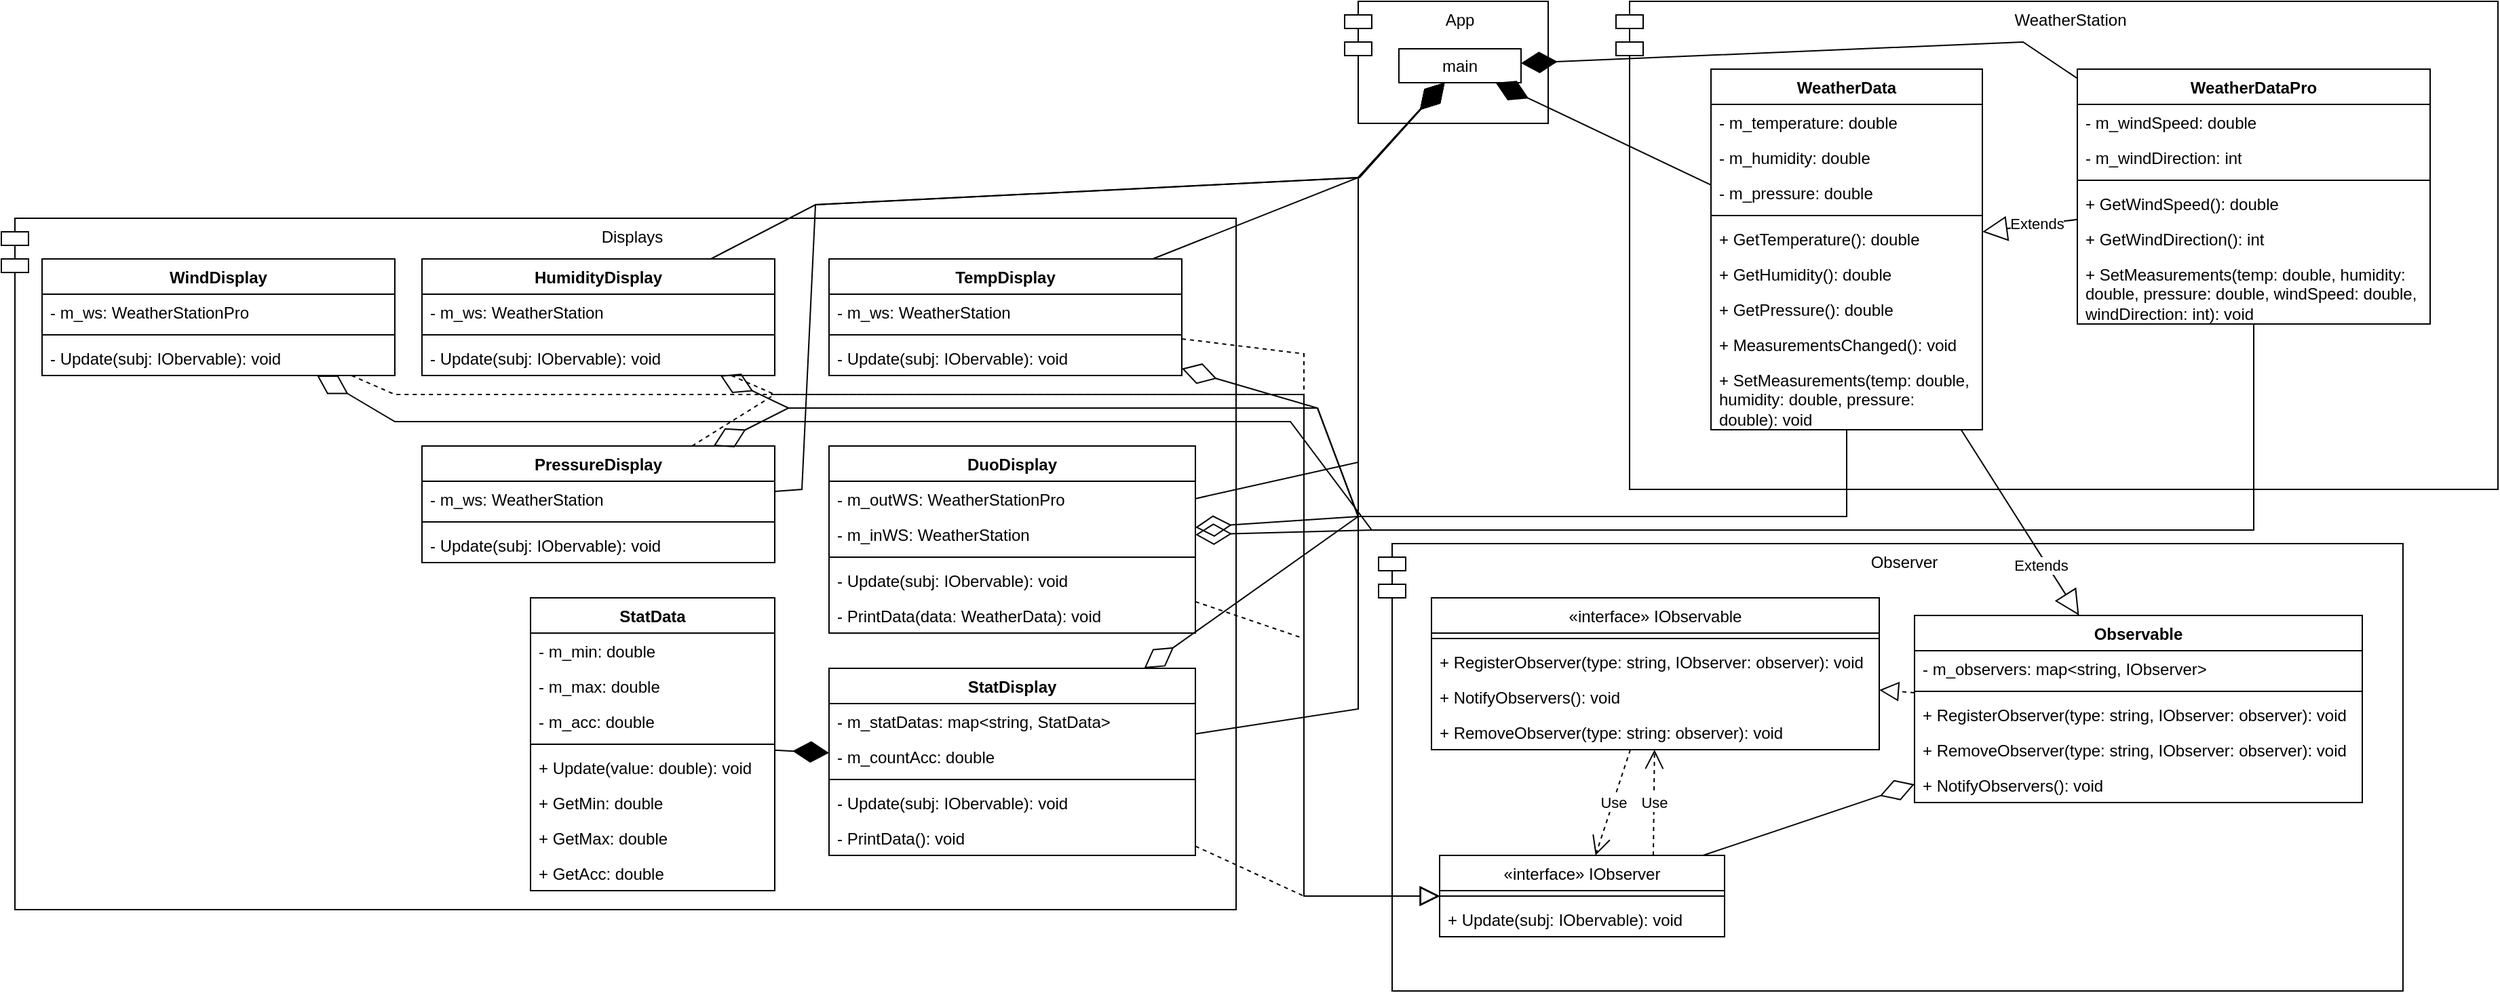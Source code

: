 <mxfile version="24.7.16">
  <diagram name="Страница — 1" id="4deNuANHQ5EADNNbdOS4">
    <mxGraphModel dx="3206" dy="829" grid="1" gridSize="10" guides="1" tooltips="1" connect="1" arrows="1" fold="1" page="1" pageScale="1" pageWidth="827" pageHeight="1169" math="0" shadow="0">
      <root>
        <mxCell id="0" />
        <mxCell id="1" parent="0" />
        <mxCell id="X9zF3I0g8b5chQOHOK3T-1" value="App" style="shape=module;align=left;spacingLeft=20;align=center;verticalAlign=top;whiteSpace=wrap;html=1;" parent="1" vertex="1">
          <mxGeometry x="30" y="10" width="150" height="90" as="geometry" />
        </mxCell>
        <mxCell id="X9zF3I0g8b5chQOHOK3T-2" value="main" style="html=1;whiteSpace=wrap;" parent="1" vertex="1">
          <mxGeometry x="70" y="45" width="90" height="25" as="geometry" />
        </mxCell>
        <mxCell id="X9zF3I0g8b5chQOHOK3T-3" value="WeatherStation" style="shape=module;align=left;spacingLeft=20;align=center;verticalAlign=top;whiteSpace=wrap;html=1;" parent="1" vertex="1">
          <mxGeometry x="230" y="10" width="650" height="360" as="geometry" />
        </mxCell>
        <mxCell id="X9zF3I0g8b5chQOHOK3T-8" value="WeatherData" style="swimlane;fontStyle=1;align=center;verticalAlign=top;childLayout=stackLayout;horizontal=1;startSize=26;horizontalStack=0;resizeParent=1;resizeParentMax=0;resizeLast=0;collapsible=1;marginBottom=0;whiteSpace=wrap;html=1;" parent="1" vertex="1">
          <mxGeometry x="300" y="60" width="200" height="266" as="geometry" />
        </mxCell>
        <mxCell id="X9zF3I0g8b5chQOHOK3T-11" value="- m_temperature: double" style="text;strokeColor=none;fillColor=none;align=left;verticalAlign=top;spacingLeft=4;spacingRight=4;overflow=hidden;rotatable=0;points=[[0,0.5],[1,0.5]];portConstraint=eastwest;whiteSpace=wrap;html=1;" parent="X9zF3I0g8b5chQOHOK3T-8" vertex="1">
          <mxGeometry y="26" width="200" height="26" as="geometry" />
        </mxCell>
        <mxCell id="X9zF3I0g8b5chQOHOK3T-18" value="- m_humidity: double" style="text;strokeColor=none;fillColor=none;align=left;verticalAlign=top;spacingLeft=4;spacingRight=4;overflow=hidden;rotatable=0;points=[[0,0.5],[1,0.5]];portConstraint=eastwest;whiteSpace=wrap;html=1;" parent="X9zF3I0g8b5chQOHOK3T-8" vertex="1">
          <mxGeometry y="52" width="200" height="26" as="geometry" />
        </mxCell>
        <mxCell id="X9zF3I0g8b5chQOHOK3T-17" value="- m_pressure: double" style="text;strokeColor=none;fillColor=none;align=left;verticalAlign=top;spacingLeft=4;spacingRight=4;overflow=hidden;rotatable=0;points=[[0,0.5],[1,0.5]];portConstraint=eastwest;whiteSpace=wrap;html=1;" parent="X9zF3I0g8b5chQOHOK3T-8" vertex="1">
          <mxGeometry y="78" width="200" height="26" as="geometry" />
        </mxCell>
        <mxCell id="X9zF3I0g8b5chQOHOK3T-10" value="" style="line;strokeWidth=1;fillColor=none;align=left;verticalAlign=middle;spacingTop=-1;spacingLeft=3;spacingRight=3;rotatable=0;labelPosition=right;points=[];portConstraint=eastwest;strokeColor=inherit;" parent="X9zF3I0g8b5chQOHOK3T-8" vertex="1">
          <mxGeometry y="104" width="200" height="8" as="geometry" />
        </mxCell>
        <mxCell id="X9zF3I0g8b5chQOHOK3T-9" value="+ GetTemperature(): double" style="text;strokeColor=none;fillColor=none;align=left;verticalAlign=top;spacingLeft=4;spacingRight=4;overflow=hidden;rotatable=0;points=[[0,0.5],[1,0.5]];portConstraint=eastwest;whiteSpace=wrap;html=1;" parent="X9zF3I0g8b5chQOHOK3T-8" vertex="1">
          <mxGeometry y="112" width="200" height="26" as="geometry" />
        </mxCell>
        <mxCell id="X9zF3I0g8b5chQOHOK3T-12" value="+ GetHumidity(): double" style="text;strokeColor=none;fillColor=none;align=left;verticalAlign=top;spacingLeft=4;spacingRight=4;overflow=hidden;rotatable=0;points=[[0,0.5],[1,0.5]];portConstraint=eastwest;whiteSpace=wrap;html=1;" parent="X9zF3I0g8b5chQOHOK3T-8" vertex="1">
          <mxGeometry y="138" width="200" height="26" as="geometry" />
        </mxCell>
        <mxCell id="X9zF3I0g8b5chQOHOK3T-13" value="+ GetPressure(): double" style="text;strokeColor=none;fillColor=none;align=left;verticalAlign=top;spacingLeft=4;spacingRight=4;overflow=hidden;rotatable=0;points=[[0,0.5],[1,0.5]];portConstraint=eastwest;whiteSpace=wrap;html=1;" parent="X9zF3I0g8b5chQOHOK3T-8" vertex="1">
          <mxGeometry y="164" width="200" height="26" as="geometry" />
        </mxCell>
        <mxCell id="X9zF3I0g8b5chQOHOK3T-14" value="+ MeasurementsChanged(): void" style="text;strokeColor=none;fillColor=none;align=left;verticalAlign=top;spacingLeft=4;spacingRight=4;overflow=hidden;rotatable=0;points=[[0,0.5],[1,0.5]];portConstraint=eastwest;whiteSpace=wrap;html=1;" parent="X9zF3I0g8b5chQOHOK3T-8" vertex="1">
          <mxGeometry y="190" width="200" height="26" as="geometry" />
        </mxCell>
        <mxCell id="X9zF3I0g8b5chQOHOK3T-15" value="+ SetMeasurements(temp: double, humidity: double, pressure: double): void" style="text;strokeColor=none;fillColor=none;align=left;verticalAlign=top;spacingLeft=4;spacingRight=4;overflow=hidden;rotatable=0;points=[[0,0.5],[1,0.5]];portConstraint=eastwest;whiteSpace=wrap;html=1;" parent="X9zF3I0g8b5chQOHOK3T-8" vertex="1">
          <mxGeometry y="216" width="200" height="50" as="geometry" />
        </mxCell>
        <mxCell id="X9zF3I0g8b5chQOHOK3T-22" value="Observer" style="shape=module;align=left;spacingLeft=20;align=center;verticalAlign=top;whiteSpace=wrap;html=1;" parent="1" vertex="1">
          <mxGeometry x="55" y="410" width="755" height="330" as="geometry" />
        </mxCell>
        <mxCell id="X9zF3I0g8b5chQOHOK3T-24" value="&lt;span style=&quot;font-weight: 400;&quot;&gt;«interface» IObserver&lt;/span&gt;" style="swimlane;fontStyle=1;align=center;verticalAlign=top;childLayout=stackLayout;horizontal=1;startSize=26;horizontalStack=0;resizeParent=1;resizeParentMax=0;resizeLast=0;collapsible=1;marginBottom=0;whiteSpace=wrap;html=1;" parent="1" vertex="1">
          <mxGeometry x="100" y="640" width="210" height="60" as="geometry" />
        </mxCell>
        <mxCell id="X9zF3I0g8b5chQOHOK3T-26" value="" style="line;strokeWidth=1;fillColor=none;align=left;verticalAlign=middle;spacingTop=-1;spacingLeft=3;spacingRight=3;rotatable=0;labelPosition=right;points=[];portConstraint=eastwest;strokeColor=inherit;" parent="X9zF3I0g8b5chQOHOK3T-24" vertex="1">
          <mxGeometry y="26" width="210" height="8" as="geometry" />
        </mxCell>
        <mxCell id="X9zF3I0g8b5chQOHOK3T-27" value="+ Update(subj: IObervable): void" style="text;strokeColor=none;fillColor=none;align=left;verticalAlign=top;spacingLeft=4;spacingRight=4;overflow=hidden;rotatable=0;points=[[0,0.5],[1,0.5]];portConstraint=eastwest;whiteSpace=wrap;html=1;" parent="X9zF3I0g8b5chQOHOK3T-24" vertex="1">
          <mxGeometry y="34" width="210" height="26" as="geometry" />
        </mxCell>
        <mxCell id="X9zF3I0g8b5chQOHOK3T-30" value="&lt;span style=&quot;font-weight: 400;&quot;&gt;«interface» IObservable&lt;/span&gt;" style="swimlane;fontStyle=1;align=center;verticalAlign=top;childLayout=stackLayout;horizontal=1;startSize=26;horizontalStack=0;resizeParent=1;resizeParentMax=0;resizeLast=0;collapsible=1;marginBottom=0;whiteSpace=wrap;html=1;" parent="1" vertex="1">
          <mxGeometry x="94" y="450" width="330" height="112" as="geometry" />
        </mxCell>
        <mxCell id="X9zF3I0g8b5chQOHOK3T-31" value="" style="line;strokeWidth=1;fillColor=none;align=left;verticalAlign=middle;spacingTop=-1;spacingLeft=3;spacingRight=3;rotatable=0;labelPosition=right;points=[];portConstraint=eastwest;strokeColor=inherit;" parent="X9zF3I0g8b5chQOHOK3T-30" vertex="1">
          <mxGeometry y="26" width="330" height="8" as="geometry" />
        </mxCell>
        <mxCell id="X9zF3I0g8b5chQOHOK3T-32" value="+ RegisterObserver(type: string, IObserver: observer): void" style="text;strokeColor=none;fillColor=none;align=left;verticalAlign=top;spacingLeft=4;spacingRight=4;overflow=hidden;rotatable=0;points=[[0,0.5],[1,0.5]];portConstraint=eastwest;whiteSpace=wrap;html=1;" parent="X9zF3I0g8b5chQOHOK3T-30" vertex="1">
          <mxGeometry y="34" width="330" height="26" as="geometry" />
        </mxCell>
        <mxCell id="X9zF3I0g8b5chQOHOK3T-34" value="+ NotifyObservers(): void" style="text;strokeColor=none;fillColor=none;align=left;verticalAlign=top;spacingLeft=4;spacingRight=4;overflow=hidden;rotatable=0;points=[[0,0.5],[1,0.5]];portConstraint=eastwest;whiteSpace=wrap;html=1;" parent="X9zF3I0g8b5chQOHOK3T-30" vertex="1">
          <mxGeometry y="60" width="330" height="26" as="geometry" />
        </mxCell>
        <mxCell id="X9zF3I0g8b5chQOHOK3T-33" value="+ RemoveObserver(type: string: observer): void" style="text;strokeColor=none;fillColor=none;align=left;verticalAlign=top;spacingLeft=4;spacingRight=4;overflow=hidden;rotatable=0;points=[[0,0.5],[1,0.5]];portConstraint=eastwest;whiteSpace=wrap;html=1;" parent="X9zF3I0g8b5chQOHOK3T-30" vertex="1">
          <mxGeometry y="86" width="330" height="26" as="geometry" />
        </mxCell>
        <mxCell id="X9zF3I0g8b5chQOHOK3T-35" value="Use" style="endArrow=open;endSize=12;dashed=1;html=1;rounded=0;" parent="1" source="X9zF3I0g8b5chQOHOK3T-30" target="X9zF3I0g8b5chQOHOK3T-24" edge="1">
          <mxGeometry width="160" relative="1" as="geometry">
            <mxPoint x="270" y="600" as="sourcePoint" />
            <mxPoint x="430" y="600" as="targetPoint" />
          </mxGeometry>
        </mxCell>
        <mxCell id="X9zF3I0g8b5chQOHOK3T-36" value="Observable" style="swimlane;fontStyle=1;align=center;verticalAlign=top;childLayout=stackLayout;horizontal=1;startSize=26;horizontalStack=0;resizeParent=1;resizeParentMax=0;resizeLast=0;collapsible=1;marginBottom=0;whiteSpace=wrap;html=1;" parent="1" vertex="1">
          <mxGeometry x="450" y="463" width="330" height="138" as="geometry" />
        </mxCell>
        <mxCell id="X9zF3I0g8b5chQOHOK3T-37" value="- m_observers: map&amp;lt;string, IObserver&amp;gt;" style="text;strokeColor=none;fillColor=none;align=left;verticalAlign=top;spacingLeft=4;spacingRight=4;overflow=hidden;rotatable=0;points=[[0,0.5],[1,0.5]];portConstraint=eastwest;whiteSpace=wrap;html=1;" parent="X9zF3I0g8b5chQOHOK3T-36" vertex="1">
          <mxGeometry y="26" width="330" height="26" as="geometry" />
        </mxCell>
        <mxCell id="X9zF3I0g8b5chQOHOK3T-38" value="" style="line;strokeWidth=1;fillColor=none;align=left;verticalAlign=middle;spacingTop=-1;spacingLeft=3;spacingRight=3;rotatable=0;labelPosition=right;points=[];portConstraint=eastwest;strokeColor=inherit;" parent="X9zF3I0g8b5chQOHOK3T-36" vertex="1">
          <mxGeometry y="52" width="330" height="8" as="geometry" />
        </mxCell>
        <mxCell id="X9zF3I0g8b5chQOHOK3T-46" value="+ RegisterObserver(type: string,&amp;nbsp;IObserver: observer): void" style="text;strokeColor=none;fillColor=none;align=left;verticalAlign=top;spacingLeft=4;spacingRight=4;overflow=hidden;rotatable=0;points=[[0,0.5],[1,0.5]];portConstraint=eastwest;whiteSpace=wrap;html=1;" parent="X9zF3I0g8b5chQOHOK3T-36" vertex="1">
          <mxGeometry y="60" width="330" height="26" as="geometry" />
        </mxCell>
        <mxCell id="X9zF3I0g8b5chQOHOK3T-48" value="+ RemoveObserver(type: string,&amp;nbsp;IObserver: observer): void" style="text;strokeColor=none;fillColor=none;align=left;verticalAlign=top;spacingLeft=4;spacingRight=4;overflow=hidden;rotatable=0;points=[[0,0.5],[1,0.5]];portConstraint=eastwest;whiteSpace=wrap;html=1;" parent="X9zF3I0g8b5chQOHOK3T-36" vertex="1">
          <mxGeometry y="86" width="330" height="26" as="geometry" />
        </mxCell>
        <mxCell id="X9zF3I0g8b5chQOHOK3T-47" value="+ NotifyObservers(): void" style="text;strokeColor=none;fillColor=none;align=left;verticalAlign=top;spacingLeft=4;spacingRight=4;overflow=hidden;rotatable=0;points=[[0,0.5],[1,0.5]];portConstraint=eastwest;whiteSpace=wrap;html=1;" parent="X9zF3I0g8b5chQOHOK3T-36" vertex="1">
          <mxGeometry y="112" width="330" height="26" as="geometry" />
        </mxCell>
        <mxCell id="X9zF3I0g8b5chQOHOK3T-40" value="" style="endArrow=block;dashed=1;endFill=0;endSize=12;html=1;rounded=0;" parent="1" source="X9zF3I0g8b5chQOHOK3T-36" target="X9zF3I0g8b5chQOHOK3T-30" edge="1">
          <mxGeometry width="160" relative="1" as="geometry">
            <mxPoint x="360" y="570" as="sourcePoint" />
            <mxPoint x="520" y="570" as="targetPoint" />
          </mxGeometry>
        </mxCell>
        <mxCell id="X9zF3I0g8b5chQOHOK3T-41" value="" style="endArrow=diamondThin;endFill=0;endSize=24;html=1;rounded=0;" parent="1" source="X9zF3I0g8b5chQOHOK3T-24" target="X9zF3I0g8b5chQOHOK3T-36" edge="1">
          <mxGeometry width="160" relative="1" as="geometry">
            <mxPoint x="300" y="580" as="sourcePoint" />
            <mxPoint x="460" y="580" as="targetPoint" />
          </mxGeometry>
        </mxCell>
        <mxCell id="X9zF3I0g8b5chQOHOK3T-50" value="Extends" style="endArrow=block;endSize=16;endFill=0;html=1;rounded=0;" parent="1" source="X9zF3I0g8b5chQOHOK3T-8" target="X9zF3I0g8b5chQOHOK3T-36" edge="1">
          <mxGeometry x="0.424" y="-4" width="160" relative="1" as="geometry">
            <mxPoint x="450" y="380" as="sourcePoint" />
            <mxPoint x="610" y="380" as="targetPoint" />
            <mxPoint as="offset" />
          </mxGeometry>
        </mxCell>
        <mxCell id="X9zF3I0g8b5chQOHOK3T-51" value="" style="endArrow=diamondThin;endFill=1;endSize=24;html=1;rounded=0;" parent="1" source="X9zF3I0g8b5chQOHOK3T-8" target="X9zF3I0g8b5chQOHOK3T-2" edge="1">
          <mxGeometry width="160" relative="1" as="geometry">
            <mxPoint x="330" y="260" as="sourcePoint" />
            <mxPoint x="490" y="260" as="targetPoint" />
            <Array as="points" />
          </mxGeometry>
        </mxCell>
        <mxCell id="X9zF3I0g8b5chQOHOK3T-52" value="Displays" style="shape=module;align=left;spacingLeft=20;align=center;verticalAlign=top;whiteSpace=wrap;html=1;" parent="1" vertex="1">
          <mxGeometry x="-960" y="170" width="910" height="510" as="geometry" />
        </mxCell>
        <mxCell id="jy5OdVflBe2gnvI7Ln2x-2" value="DuoDisplay" style="swimlane;fontStyle=1;align=center;verticalAlign=top;childLayout=stackLayout;horizontal=1;startSize=26;horizontalStack=0;resizeParent=1;resizeParentMax=0;resizeLast=0;collapsible=1;marginBottom=0;whiteSpace=wrap;html=1;" parent="1" vertex="1">
          <mxGeometry x="-350" y="338" width="270" height="138" as="geometry" />
        </mxCell>
        <mxCell id="jy5OdVflBe2gnvI7Ln2x-3" value="- m_outWS: WeatherStationPro" style="text;strokeColor=none;fillColor=none;align=left;verticalAlign=top;spacingLeft=4;spacingRight=4;overflow=hidden;rotatable=0;points=[[0,0.5],[1,0.5]];portConstraint=eastwest;whiteSpace=wrap;html=1;" parent="jy5OdVflBe2gnvI7Ln2x-2" vertex="1">
          <mxGeometry y="26" width="270" height="26" as="geometry" />
        </mxCell>
        <mxCell id="jy5OdVflBe2gnvI7Ln2x-7" value="- m_inWS: WeatherStation" style="text;strokeColor=none;fillColor=none;align=left;verticalAlign=top;spacingLeft=4;spacingRight=4;overflow=hidden;rotatable=0;points=[[0,0.5],[1,0.5]];portConstraint=eastwest;whiteSpace=wrap;html=1;" parent="jy5OdVflBe2gnvI7Ln2x-2" vertex="1">
          <mxGeometry y="52" width="270" height="26" as="geometry" />
        </mxCell>
        <mxCell id="jy5OdVflBe2gnvI7Ln2x-4" value="" style="line;strokeWidth=1;fillColor=none;align=left;verticalAlign=middle;spacingTop=-1;spacingLeft=3;spacingRight=3;rotatable=0;labelPosition=right;points=[];portConstraint=eastwest;strokeColor=inherit;" parent="jy5OdVflBe2gnvI7Ln2x-2" vertex="1">
          <mxGeometry y="78" width="270" height="8" as="geometry" />
        </mxCell>
        <mxCell id="jy5OdVflBe2gnvI7Ln2x-5" value="- Update(subj: IObervable): void" style="text;strokeColor=none;fillColor=none;align=left;verticalAlign=top;spacingLeft=4;spacingRight=4;overflow=hidden;rotatable=0;points=[[0,0.5],[1,0.5]];portConstraint=eastwest;whiteSpace=wrap;html=1;" parent="jy5OdVflBe2gnvI7Ln2x-2" vertex="1">
          <mxGeometry y="86" width="270" height="26" as="geometry" />
        </mxCell>
        <mxCell id="jy5OdVflBe2gnvI7Ln2x-11" value="- PrintData(data: WeatherData): void" style="text;strokeColor=none;fillColor=none;align=left;verticalAlign=top;spacingLeft=4;spacingRight=4;overflow=hidden;rotatable=0;points=[[0,0.5],[1,0.5]];portConstraint=eastwest;whiteSpace=wrap;html=1;" parent="jy5OdVflBe2gnvI7Ln2x-2" vertex="1">
          <mxGeometry y="112" width="270" height="26" as="geometry" />
        </mxCell>
        <mxCell id="jy5OdVflBe2gnvI7Ln2x-6" value="" style="endArrow=block;dashed=1;endFill=0;endSize=12;html=1;rounded=0;" parent="1" source="jy5OdVflBe2gnvI7Ln2x-2" target="X9zF3I0g8b5chQOHOK3T-24" edge="1">
          <mxGeometry width="160" relative="1" as="geometry">
            <mxPoint x="-10" y="530" as="sourcePoint" />
            <mxPoint x="150" y="530" as="targetPoint" />
            <Array as="points">
              <mxPoint y="480" />
              <mxPoint y="670" />
            </Array>
          </mxGeometry>
        </mxCell>
        <mxCell id="jy5OdVflBe2gnvI7Ln2x-8" value="" style="endArrow=diamondThin;endFill=0;endSize=24;html=1;rounded=0;" parent="1" source="X9zF3I0g8b5chQOHOK3T-8" target="jy5OdVflBe2gnvI7Ln2x-2" edge="1">
          <mxGeometry width="160" relative="1" as="geometry">
            <mxPoint x="130" y="340" as="sourcePoint" />
            <mxPoint x="290" y="340" as="targetPoint" />
            <Array as="points">
              <mxPoint x="400" y="390" />
              <mxPoint x="40" y="390" />
            </Array>
          </mxGeometry>
        </mxCell>
        <mxCell id="jy5OdVflBe2gnvI7Ln2x-10" value="" style="endArrow=diamondThin;endFill=1;endSize=24;html=1;rounded=0;" parent="1" source="jy5OdVflBe2gnvI7Ln2x-2" target="X9zF3I0g8b5chQOHOK3T-2" edge="1">
          <mxGeometry width="160" relative="1" as="geometry">
            <mxPoint x="200" y="270" as="sourcePoint" />
            <mxPoint x="360" y="270" as="targetPoint" />
            <Array as="points">
              <mxPoint x="40" y="350" />
              <mxPoint x="40" y="140" />
            </Array>
          </mxGeometry>
        </mxCell>
        <mxCell id="sj0c-3lDdfk8E5ISv7-K-1" value="Use" style="endArrow=open;endSize=12;dashed=1;html=1;rounded=0;exitX=0.75;exitY=0;exitDx=0;exitDy=0;" parent="1" source="X9zF3I0g8b5chQOHOK3T-24" target="X9zF3I0g8b5chQOHOK3T-30" edge="1">
          <mxGeometry width="160" relative="1" as="geometry">
            <mxPoint x="320" y="510" as="sourcePoint" />
            <mxPoint x="480" y="510" as="targetPoint" />
          </mxGeometry>
        </mxCell>
        <mxCell id="QqCwkjAcs5MWriy0Zw_p-1" value="TempDisplay" style="swimlane;fontStyle=1;align=center;verticalAlign=top;childLayout=stackLayout;horizontal=1;startSize=26;horizontalStack=0;resizeParent=1;resizeParentMax=0;resizeLast=0;collapsible=1;marginBottom=0;whiteSpace=wrap;html=1;" parent="1" vertex="1">
          <mxGeometry x="-350" y="200" width="260" height="86" as="geometry" />
        </mxCell>
        <mxCell id="g-EibEhJeNvSMXJYBc18-1" value="- m_ws: WeatherStation" style="text;strokeColor=none;fillColor=none;align=left;verticalAlign=top;spacingLeft=4;spacingRight=4;overflow=hidden;rotatable=0;points=[[0,0.5],[1,0.5]];portConstraint=eastwest;whiteSpace=wrap;html=1;" vertex="1" parent="QqCwkjAcs5MWriy0Zw_p-1">
          <mxGeometry y="26" width="260" height="26" as="geometry" />
        </mxCell>
        <mxCell id="QqCwkjAcs5MWriy0Zw_p-2" value="" style="line;strokeWidth=1;fillColor=none;align=left;verticalAlign=middle;spacingTop=-1;spacingLeft=3;spacingRight=3;rotatable=0;labelPosition=right;points=[];portConstraint=eastwest;strokeColor=inherit;" parent="QqCwkjAcs5MWriy0Zw_p-1" vertex="1">
          <mxGeometry y="52" width="260" height="8" as="geometry" />
        </mxCell>
        <mxCell id="QqCwkjAcs5MWriy0Zw_p-3" value="- Update(subj: IObervable): void" style="text;strokeColor=none;fillColor=none;align=left;verticalAlign=top;spacingLeft=4;spacingRight=4;overflow=hidden;rotatable=0;points=[[0,0.5],[1,0.5]];portConstraint=eastwest;whiteSpace=wrap;html=1;" parent="QqCwkjAcs5MWriy0Zw_p-1" vertex="1">
          <mxGeometry y="60" width="260" height="26" as="geometry" />
        </mxCell>
        <mxCell id="QqCwkjAcs5MWriy0Zw_p-4" value="StatDisplay" style="swimlane;fontStyle=1;align=center;verticalAlign=top;childLayout=stackLayout;horizontal=1;startSize=26;horizontalStack=0;resizeParent=1;resizeParentMax=0;resizeLast=0;collapsible=1;marginBottom=0;whiteSpace=wrap;html=1;" parent="1" vertex="1">
          <mxGeometry x="-350" y="502" width="270" height="138" as="geometry" />
        </mxCell>
        <mxCell id="QqCwkjAcs5MWriy0Zw_p-7" value="- m_statDatas: map&amp;lt;string, StatData&amp;gt;" style="text;strokeColor=none;fillColor=none;align=left;verticalAlign=top;spacingLeft=4;spacingRight=4;overflow=hidden;rotatable=0;points=[[0,0.5],[1,0.5]];portConstraint=eastwest;whiteSpace=wrap;html=1;" parent="QqCwkjAcs5MWriy0Zw_p-4" vertex="1">
          <mxGeometry y="26" width="270" height="26" as="geometry" />
        </mxCell>
        <mxCell id="QqCwkjAcs5MWriy0Zw_p-14" value="- m_countAcc: double" style="text;strokeColor=none;fillColor=none;align=left;verticalAlign=top;spacingLeft=4;spacingRight=4;overflow=hidden;rotatable=0;points=[[0,0.5],[1,0.5]];portConstraint=eastwest;whiteSpace=wrap;html=1;" parent="QqCwkjAcs5MWriy0Zw_p-4" vertex="1">
          <mxGeometry y="52" width="270" height="26" as="geometry" />
        </mxCell>
        <mxCell id="QqCwkjAcs5MWriy0Zw_p-15" value="" style="line;strokeWidth=1;fillColor=none;align=left;verticalAlign=middle;spacingTop=-1;spacingLeft=3;spacingRight=3;rotatable=0;labelPosition=right;points=[];portConstraint=eastwest;strokeColor=inherit;" parent="QqCwkjAcs5MWriy0Zw_p-4" vertex="1">
          <mxGeometry y="78" width="270" height="8" as="geometry" />
        </mxCell>
        <mxCell id="g-EibEhJeNvSMXJYBc18-2" value="- Update(subj: IObervable): void" style="text;strokeColor=none;fillColor=none;align=left;verticalAlign=top;spacingLeft=4;spacingRight=4;overflow=hidden;rotatable=0;points=[[0,0.5],[1,0.5]];portConstraint=eastwest;whiteSpace=wrap;html=1;" vertex="1" parent="QqCwkjAcs5MWriy0Zw_p-4">
          <mxGeometry y="86" width="270" height="26" as="geometry" />
        </mxCell>
        <mxCell id="QqCwkjAcs5MWriy0Zw_p-18" value="- PrintData(): void" style="text;strokeColor=none;fillColor=none;align=left;verticalAlign=top;spacingLeft=4;spacingRight=4;overflow=hidden;rotatable=0;points=[[0,0.5],[1,0.5]];portConstraint=eastwest;whiteSpace=wrap;html=1;" parent="QqCwkjAcs5MWriy0Zw_p-4" vertex="1">
          <mxGeometry y="112" width="270" height="26" as="geometry" />
        </mxCell>
        <mxCell id="QqCwkjAcs5MWriy0Zw_p-21" value="StatData" style="swimlane;fontStyle=1;align=center;verticalAlign=top;childLayout=stackLayout;horizontal=1;startSize=26;horizontalStack=0;resizeParent=1;resizeParentMax=0;resizeLast=0;collapsible=1;marginBottom=0;whiteSpace=wrap;html=1;" parent="1" vertex="1">
          <mxGeometry x="-570" y="450" width="180" height="216" as="geometry" />
        </mxCell>
        <mxCell id="QqCwkjAcs5MWriy0Zw_p-22" value="- m_min: double" style="text;strokeColor=none;fillColor=none;align=left;verticalAlign=top;spacingLeft=4;spacingRight=4;overflow=hidden;rotatable=0;points=[[0,0.5],[1,0.5]];portConstraint=eastwest;whiteSpace=wrap;html=1;" parent="QqCwkjAcs5MWriy0Zw_p-21" vertex="1">
          <mxGeometry y="26" width="180" height="26" as="geometry" />
        </mxCell>
        <mxCell id="QqCwkjAcs5MWriy0Zw_p-25" value="- m_max: double" style="text;strokeColor=none;fillColor=none;align=left;verticalAlign=top;spacingLeft=4;spacingRight=4;overflow=hidden;rotatable=0;points=[[0,0.5],[1,0.5]];portConstraint=eastwest;whiteSpace=wrap;html=1;" parent="QqCwkjAcs5MWriy0Zw_p-21" vertex="1">
          <mxGeometry y="52" width="180" height="26" as="geometry" />
        </mxCell>
        <mxCell id="QqCwkjAcs5MWriy0Zw_p-26" value="- m_acc: double" style="text;strokeColor=none;fillColor=none;align=left;verticalAlign=top;spacingLeft=4;spacingRight=4;overflow=hidden;rotatable=0;points=[[0,0.5],[1,0.5]];portConstraint=eastwest;whiteSpace=wrap;html=1;" parent="QqCwkjAcs5MWriy0Zw_p-21" vertex="1">
          <mxGeometry y="78" width="180" height="26" as="geometry" />
        </mxCell>
        <mxCell id="QqCwkjAcs5MWriy0Zw_p-23" value="" style="line;strokeWidth=1;fillColor=none;align=left;verticalAlign=middle;spacingTop=-1;spacingLeft=3;spacingRight=3;rotatable=0;labelPosition=right;points=[];portConstraint=eastwest;strokeColor=inherit;" parent="QqCwkjAcs5MWriy0Zw_p-21" vertex="1">
          <mxGeometry y="104" width="180" height="8" as="geometry" />
        </mxCell>
        <mxCell id="QqCwkjAcs5MWriy0Zw_p-24" value="+ Update(value: double): void" style="text;strokeColor=none;fillColor=none;align=left;verticalAlign=top;spacingLeft=4;spacingRight=4;overflow=hidden;rotatable=0;points=[[0,0.5],[1,0.5]];portConstraint=eastwest;whiteSpace=wrap;html=1;" parent="QqCwkjAcs5MWriy0Zw_p-21" vertex="1">
          <mxGeometry y="112" width="180" height="26" as="geometry" />
        </mxCell>
        <mxCell id="QqCwkjAcs5MWriy0Zw_p-27" value="+ GetMin: double" style="text;strokeColor=none;fillColor=none;align=left;verticalAlign=top;spacingLeft=4;spacingRight=4;overflow=hidden;rotatable=0;points=[[0,0.5],[1,0.5]];portConstraint=eastwest;whiteSpace=wrap;html=1;" parent="QqCwkjAcs5MWriy0Zw_p-21" vertex="1">
          <mxGeometry y="138" width="180" height="26" as="geometry" />
        </mxCell>
        <mxCell id="QqCwkjAcs5MWriy0Zw_p-28" value="+ GetMax: double" style="text;strokeColor=none;fillColor=none;align=left;verticalAlign=top;spacingLeft=4;spacingRight=4;overflow=hidden;rotatable=0;points=[[0,0.5],[1,0.5]];portConstraint=eastwest;whiteSpace=wrap;html=1;" parent="QqCwkjAcs5MWriy0Zw_p-21" vertex="1">
          <mxGeometry y="164" width="180" height="26" as="geometry" />
        </mxCell>
        <mxCell id="QqCwkjAcs5MWriy0Zw_p-29" value="+ GetAcc: double" style="text;strokeColor=none;fillColor=none;align=left;verticalAlign=top;spacingLeft=4;spacingRight=4;overflow=hidden;rotatable=0;points=[[0,0.5],[1,0.5]];portConstraint=eastwest;whiteSpace=wrap;html=1;" parent="QqCwkjAcs5MWriy0Zw_p-21" vertex="1">
          <mxGeometry y="190" width="180" height="26" as="geometry" />
        </mxCell>
        <mxCell id="QqCwkjAcs5MWriy0Zw_p-30" value="" style="endArrow=diamondThin;endFill=1;endSize=24;html=1;rounded=0;" parent="1" source="QqCwkjAcs5MWriy0Zw_p-21" target="QqCwkjAcs5MWriy0Zw_p-4" edge="1">
          <mxGeometry width="160" relative="1" as="geometry">
            <mxPoint x="-250" y="640" as="sourcePoint" />
            <mxPoint x="-90" y="640" as="targetPoint" />
          </mxGeometry>
        </mxCell>
        <mxCell id="QqCwkjAcs5MWriy0Zw_p-32" value="" style="endArrow=block;dashed=1;endFill=0;endSize=12;html=1;rounded=0;" parent="1" source="QqCwkjAcs5MWriy0Zw_p-4" target="X9zF3I0g8b5chQOHOK3T-24" edge="1">
          <mxGeometry width="160" relative="1" as="geometry">
            <mxPoint x="-78" y="508" as="sourcePoint" />
            <mxPoint x="164" y="650" as="targetPoint" />
            <Array as="points">
              <mxPoint y="670" />
            </Array>
          </mxGeometry>
        </mxCell>
        <mxCell id="QqCwkjAcs5MWriy0Zw_p-33" value="" style="endArrow=block;dashed=1;endFill=0;endSize=12;html=1;rounded=0;" parent="1" source="QqCwkjAcs5MWriy0Zw_p-1" target="X9zF3I0g8b5chQOHOK3T-24" edge="1">
          <mxGeometry width="160" relative="1" as="geometry">
            <mxPoint x="-60" y="626" as="sourcePoint" />
            <mxPoint x="110" y="659" as="targetPoint" />
            <Array as="points">
              <mxPoint y="270" />
              <mxPoint y="670" />
            </Array>
          </mxGeometry>
        </mxCell>
        <mxCell id="QqCwkjAcs5MWriy0Zw_p-35" value="" style="endArrow=diamondThin;endFill=1;endSize=24;html=1;rounded=0;" parent="1" source="QqCwkjAcs5MWriy0Zw_p-4" target="X9zF3I0g8b5chQOHOK3T-2" edge="1">
          <mxGeometry width="160" relative="1" as="geometry">
            <mxPoint x="-60" y="367" as="sourcePoint" />
            <mxPoint x="121" y="80" as="targetPoint" />
            <Array as="points">
              <mxPoint x="40" y="532" />
              <mxPoint x="40" y="140" />
            </Array>
          </mxGeometry>
        </mxCell>
        <mxCell id="QqCwkjAcs5MWriy0Zw_p-36" value="" style="endArrow=diamondThin;endFill=1;endSize=24;html=1;rounded=0;" parent="1" source="QqCwkjAcs5MWriy0Zw_p-1" target="X9zF3I0g8b5chQOHOK3T-2" edge="1">
          <mxGeometry width="160" relative="1" as="geometry">
            <mxPoint x="-50" y="377" as="sourcePoint" />
            <mxPoint x="131" y="90" as="targetPoint" />
            <Array as="points">
              <mxPoint x="40" y="140" />
            </Array>
          </mxGeometry>
        </mxCell>
        <mxCell id="QqCwkjAcs5MWriy0Zw_p-37" value="" style="endArrow=diamondThin;endFill=0;endSize=24;html=1;rounded=0;" parent="1" source="X9zF3I0g8b5chQOHOK3T-8" target="QqCwkjAcs5MWriy0Zw_p-4" edge="1">
          <mxGeometry width="160" relative="1" as="geometry">
            <mxPoint x="570" y="346" as="sourcePoint" />
            <mxPoint x="-60" y="381" as="targetPoint" />
            <Array as="points">
              <mxPoint x="400" y="390" />
              <mxPoint x="40" y="390" />
            </Array>
          </mxGeometry>
        </mxCell>
        <mxCell id="QqCwkjAcs5MWriy0Zw_p-38" value="" style="endArrow=diamondThin;endFill=0;endSize=24;html=1;rounded=0;" parent="1" source="X9zF3I0g8b5chQOHOK3T-8" target="QqCwkjAcs5MWriy0Zw_p-1" edge="1">
          <mxGeometry width="160" relative="1" as="geometry">
            <mxPoint x="580" y="356" as="sourcePoint" />
            <mxPoint x="-50" y="391" as="targetPoint" />
            <Array as="points">
              <mxPoint x="400" y="390" />
              <mxPoint x="40" y="390" />
              <mxPoint x="10" y="310" />
            </Array>
          </mxGeometry>
        </mxCell>
        <mxCell id="QqCwkjAcs5MWriy0Zw_p-39" value="WeatherDataPro" style="swimlane;fontStyle=1;align=center;verticalAlign=top;childLayout=stackLayout;horizontal=1;startSize=26;horizontalStack=0;resizeParent=1;resizeParentMax=0;resizeLast=0;collapsible=1;marginBottom=0;whiteSpace=wrap;html=1;" parent="1" vertex="1">
          <mxGeometry x="570" y="60" width="260" height="188" as="geometry" />
        </mxCell>
        <mxCell id="QqCwkjAcs5MWriy0Zw_p-41" value="- m_windSpeed: double" style="text;strokeColor=none;fillColor=none;align=left;verticalAlign=top;spacingLeft=4;spacingRight=4;overflow=hidden;rotatable=0;points=[[0,0.5],[1,0.5]];portConstraint=eastwest;whiteSpace=wrap;html=1;" parent="QqCwkjAcs5MWriy0Zw_p-39" vertex="1">
          <mxGeometry y="26" width="260" height="26" as="geometry" />
        </mxCell>
        <mxCell id="QqCwkjAcs5MWriy0Zw_p-42" value="- m_windDirection: int" style="text;strokeColor=none;fillColor=none;align=left;verticalAlign=top;spacingLeft=4;spacingRight=4;overflow=hidden;rotatable=0;points=[[0,0.5],[1,0.5]];portConstraint=eastwest;whiteSpace=wrap;html=1;" parent="QqCwkjAcs5MWriy0Zw_p-39" vertex="1">
          <mxGeometry y="52" width="260" height="26" as="geometry" />
        </mxCell>
        <mxCell id="QqCwkjAcs5MWriy0Zw_p-43" value="" style="line;strokeWidth=1;fillColor=none;align=left;verticalAlign=middle;spacingTop=-1;spacingLeft=3;spacingRight=3;rotatable=0;labelPosition=right;points=[];portConstraint=eastwest;strokeColor=inherit;" parent="QqCwkjAcs5MWriy0Zw_p-39" vertex="1">
          <mxGeometry y="78" width="260" height="8" as="geometry" />
        </mxCell>
        <mxCell id="QqCwkjAcs5MWriy0Zw_p-45" value="+ GetWindSpeed(): double" style="text;strokeColor=none;fillColor=none;align=left;verticalAlign=top;spacingLeft=4;spacingRight=4;overflow=hidden;rotatable=0;points=[[0,0.5],[1,0.5]];portConstraint=eastwest;whiteSpace=wrap;html=1;" parent="QqCwkjAcs5MWriy0Zw_p-39" vertex="1">
          <mxGeometry y="86" width="260" height="26" as="geometry" />
        </mxCell>
        <mxCell id="QqCwkjAcs5MWriy0Zw_p-44" value="+ GetWindDirection(): int" style="text;strokeColor=none;fillColor=none;align=left;verticalAlign=top;spacingLeft=4;spacingRight=4;overflow=hidden;rotatable=0;points=[[0,0.5],[1,0.5]];portConstraint=eastwest;whiteSpace=wrap;html=1;" parent="QqCwkjAcs5MWriy0Zw_p-39" vertex="1">
          <mxGeometry y="112" width="260" height="26" as="geometry" />
        </mxCell>
        <mxCell id="QqCwkjAcs5MWriy0Zw_p-48" value="+ SetMeasurements(temp: double, humidity: double, pressure: double, windSpeed: double, windDirection: int): void" style="text;strokeColor=none;fillColor=none;align=left;verticalAlign=top;spacingLeft=4;spacingRight=4;overflow=hidden;rotatable=0;points=[[0,0.5],[1,0.5]];portConstraint=eastwest;whiteSpace=wrap;html=1;" parent="QqCwkjAcs5MWriy0Zw_p-39" vertex="1">
          <mxGeometry y="138" width="260" height="50" as="geometry" />
        </mxCell>
        <mxCell id="QqCwkjAcs5MWriy0Zw_p-50" value="Extends" style="endArrow=block;endSize=16;endFill=0;html=1;rounded=0;" parent="1" source="QqCwkjAcs5MWriy0Zw_p-39" target="X9zF3I0g8b5chQOHOK3T-8" edge="1">
          <mxGeometry x="-0.143" y="-1" width="160" relative="1" as="geometry">
            <mxPoint x="642" y="347" as="sourcePoint" />
            <mxPoint x="618" y="473" as="targetPoint" />
            <mxPoint as="offset" />
          </mxGeometry>
        </mxCell>
        <mxCell id="QqCwkjAcs5MWriy0Zw_p-51" value="" style="endArrow=diamondThin;endFill=1;endSize=24;html=1;rounded=0;" parent="1" source="QqCwkjAcs5MWriy0Zw_p-39" target="X9zF3I0g8b5chQOHOK3T-2" edge="1">
          <mxGeometry width="160" relative="1" as="geometry">
            <mxPoint x="310" y="164" as="sourcePoint" />
            <mxPoint x="149" y="80" as="targetPoint" />
            <Array as="points">
              <mxPoint x="530" y="40" />
            </Array>
          </mxGeometry>
        </mxCell>
        <mxCell id="g-EibEhJeNvSMXJYBc18-3" value="HumidityDisplay" style="swimlane;fontStyle=1;align=center;verticalAlign=top;childLayout=stackLayout;horizontal=1;startSize=26;horizontalStack=0;resizeParent=1;resizeParentMax=0;resizeLast=0;collapsible=1;marginBottom=0;whiteSpace=wrap;html=1;" vertex="1" parent="1">
          <mxGeometry x="-650" y="200" width="260" height="86" as="geometry" />
        </mxCell>
        <mxCell id="g-EibEhJeNvSMXJYBc18-4" value="- m_ws: WeatherStation" style="text;strokeColor=none;fillColor=none;align=left;verticalAlign=top;spacingLeft=4;spacingRight=4;overflow=hidden;rotatable=0;points=[[0,0.5],[1,0.5]];portConstraint=eastwest;whiteSpace=wrap;html=1;" vertex="1" parent="g-EibEhJeNvSMXJYBc18-3">
          <mxGeometry y="26" width="260" height="26" as="geometry" />
        </mxCell>
        <mxCell id="g-EibEhJeNvSMXJYBc18-5" value="" style="line;strokeWidth=1;fillColor=none;align=left;verticalAlign=middle;spacingTop=-1;spacingLeft=3;spacingRight=3;rotatable=0;labelPosition=right;points=[];portConstraint=eastwest;strokeColor=inherit;" vertex="1" parent="g-EibEhJeNvSMXJYBc18-3">
          <mxGeometry y="52" width="260" height="8" as="geometry" />
        </mxCell>
        <mxCell id="g-EibEhJeNvSMXJYBc18-6" value="- Update(subj: IObervable): void" style="text;strokeColor=none;fillColor=none;align=left;verticalAlign=top;spacingLeft=4;spacingRight=4;overflow=hidden;rotatable=0;points=[[0,0.5],[1,0.5]];portConstraint=eastwest;whiteSpace=wrap;html=1;" vertex="1" parent="g-EibEhJeNvSMXJYBc18-3">
          <mxGeometry y="60" width="260" height="26" as="geometry" />
        </mxCell>
        <mxCell id="g-EibEhJeNvSMXJYBc18-7" value="PressureDisplay" style="swimlane;fontStyle=1;align=center;verticalAlign=top;childLayout=stackLayout;horizontal=1;startSize=26;horizontalStack=0;resizeParent=1;resizeParentMax=0;resizeLast=0;collapsible=1;marginBottom=0;whiteSpace=wrap;html=1;" vertex="1" parent="1">
          <mxGeometry x="-650" y="338" width="260" height="86" as="geometry" />
        </mxCell>
        <mxCell id="g-EibEhJeNvSMXJYBc18-8" value="- m_ws: WeatherStation" style="text;strokeColor=none;fillColor=none;align=left;verticalAlign=top;spacingLeft=4;spacingRight=4;overflow=hidden;rotatable=0;points=[[0,0.5],[1,0.5]];portConstraint=eastwest;whiteSpace=wrap;html=1;" vertex="1" parent="g-EibEhJeNvSMXJYBc18-7">
          <mxGeometry y="26" width="260" height="26" as="geometry" />
        </mxCell>
        <mxCell id="g-EibEhJeNvSMXJYBc18-9" value="" style="line;strokeWidth=1;fillColor=none;align=left;verticalAlign=middle;spacingTop=-1;spacingLeft=3;spacingRight=3;rotatable=0;labelPosition=right;points=[];portConstraint=eastwest;strokeColor=inherit;" vertex="1" parent="g-EibEhJeNvSMXJYBc18-7">
          <mxGeometry y="52" width="260" height="8" as="geometry" />
        </mxCell>
        <mxCell id="g-EibEhJeNvSMXJYBc18-10" value="- Update(subj: IObervable): void" style="text;strokeColor=none;fillColor=none;align=left;verticalAlign=top;spacingLeft=4;spacingRight=4;overflow=hidden;rotatable=0;points=[[0,0.5],[1,0.5]];portConstraint=eastwest;whiteSpace=wrap;html=1;" vertex="1" parent="g-EibEhJeNvSMXJYBc18-7">
          <mxGeometry y="60" width="260" height="26" as="geometry" />
        </mxCell>
        <mxCell id="g-EibEhJeNvSMXJYBc18-11" value="" style="endArrow=block;dashed=1;endFill=0;endSize=12;html=1;rounded=0;" edge="1" parent="1" source="g-EibEhJeNvSMXJYBc18-3" target="X9zF3I0g8b5chQOHOK3T-24">
          <mxGeometry width="160" relative="1" as="geometry">
            <mxPoint x="-30" y="300" as="sourcePoint" />
            <mxPoint x="70" y="711.5" as="targetPoint" />
            <Array as="points">
              <mxPoint x="-390" y="300" />
              <mxPoint y="300" />
              <mxPoint y="670" />
            </Array>
          </mxGeometry>
        </mxCell>
        <mxCell id="g-EibEhJeNvSMXJYBc18-12" value="" style="endArrow=block;dashed=1;endFill=0;endSize=12;html=1;rounded=0;" edge="1" parent="1" source="g-EibEhJeNvSMXJYBc18-7" target="X9zF3I0g8b5chQOHOK3T-24">
          <mxGeometry width="160" relative="1" as="geometry">
            <mxPoint x="-390" y="286" as="sourcePoint" />
            <mxPoint x="102" y="670" as="targetPoint" />
            <Array as="points">
              <mxPoint x="-390" y="300" />
              <mxPoint y="300" />
              <mxPoint y="670" />
            </Array>
          </mxGeometry>
        </mxCell>
        <mxCell id="g-EibEhJeNvSMXJYBc18-13" value="" style="endArrow=diamondThin;endFill=0;endSize=24;html=1;rounded=0;" edge="1" parent="1" source="X9zF3I0g8b5chQOHOK3T-8" target="g-EibEhJeNvSMXJYBc18-3">
          <mxGeometry width="160" relative="1" as="geometry">
            <mxPoint x="400" y="372" as="sourcePoint" />
            <mxPoint x="-400.0" y="266.722" as="targetPoint" />
            <Array as="points">
              <mxPoint x="400" y="390" />
              <mxPoint x="40" y="390" />
              <mxPoint x="10" y="310" />
              <mxPoint x="-380" y="310" />
            </Array>
          </mxGeometry>
        </mxCell>
        <mxCell id="g-EibEhJeNvSMXJYBc18-14" value="" style="endArrow=diamondThin;endFill=0;endSize=24;html=1;rounded=0;" edge="1" parent="1" source="X9zF3I0g8b5chQOHOK3T-8" target="g-EibEhJeNvSMXJYBc18-7">
          <mxGeometry width="160" relative="1" as="geometry">
            <mxPoint x="400" y="352" as="sourcePoint" />
            <mxPoint x="-430" y="286" as="targetPoint" />
            <Array as="points">
              <mxPoint x="400" y="390" />
              <mxPoint x="40" y="390" />
              <mxPoint x="10" y="310" />
              <mxPoint x="-380" y="310" />
            </Array>
          </mxGeometry>
        </mxCell>
        <mxCell id="g-EibEhJeNvSMXJYBc18-16" value="" style="endArrow=diamondThin;endFill=1;endSize=24;html=1;rounded=0;" edge="1" parent="1" source="g-EibEhJeNvSMXJYBc18-3" target="X9zF3I0g8b5chQOHOK3T-2">
          <mxGeometry width="160" relative="1" as="geometry">
            <mxPoint x="-110" y="200" as="sourcePoint" />
            <mxPoint x="105" y="70" as="targetPoint" />
            <Array as="points">
              <mxPoint x="-360" y="160" />
              <mxPoint x="41" y="140" />
            </Array>
          </mxGeometry>
        </mxCell>
        <mxCell id="g-EibEhJeNvSMXJYBc18-17" value="" style="endArrow=diamondThin;endFill=1;endSize=24;html=1;rounded=0;" edge="1" parent="1" source="g-EibEhJeNvSMXJYBc18-7" target="X9zF3I0g8b5chQOHOK3T-2">
          <mxGeometry width="160" relative="1" as="geometry">
            <mxPoint x="-441" y="210" as="sourcePoint" />
            <mxPoint x="100" y="80" as="targetPoint" />
            <Array as="points">
              <mxPoint x="-370" y="370" />
              <mxPoint x="-360" y="160" />
              <mxPoint x="40" y="140" />
            </Array>
          </mxGeometry>
        </mxCell>
        <mxCell id="g-EibEhJeNvSMXJYBc18-18" value="" style="endArrow=diamondThin;endFill=0;endSize=24;html=1;rounded=0;" edge="1" parent="1" source="QqCwkjAcs5MWriy0Zw_p-39" target="jy5OdVflBe2gnvI7Ln2x-2">
          <mxGeometry width="160" relative="1" as="geometry">
            <mxPoint x="410" y="378" as="sourcePoint" />
            <mxPoint x="-70" y="424" as="targetPoint" />
            <Array as="points">
              <mxPoint x="700" y="400" />
              <mxPoint x="50" y="400" />
            </Array>
          </mxGeometry>
        </mxCell>
        <mxCell id="g-EibEhJeNvSMXJYBc18-19" value="WindDisplay" style="swimlane;fontStyle=1;align=center;verticalAlign=top;childLayout=stackLayout;horizontal=1;startSize=26;horizontalStack=0;resizeParent=1;resizeParentMax=0;resizeLast=0;collapsible=1;marginBottom=0;whiteSpace=wrap;html=1;" vertex="1" parent="1">
          <mxGeometry x="-930" y="200" width="260" height="86" as="geometry" />
        </mxCell>
        <mxCell id="g-EibEhJeNvSMXJYBc18-20" value="- m_ws: WeatherStationPro" style="text;strokeColor=none;fillColor=none;align=left;verticalAlign=top;spacingLeft=4;spacingRight=4;overflow=hidden;rotatable=0;points=[[0,0.5],[1,0.5]];portConstraint=eastwest;whiteSpace=wrap;html=1;" vertex="1" parent="g-EibEhJeNvSMXJYBc18-19">
          <mxGeometry y="26" width="260" height="26" as="geometry" />
        </mxCell>
        <mxCell id="g-EibEhJeNvSMXJYBc18-21" value="" style="line;strokeWidth=1;fillColor=none;align=left;verticalAlign=middle;spacingTop=-1;spacingLeft=3;spacingRight=3;rotatable=0;labelPosition=right;points=[];portConstraint=eastwest;strokeColor=inherit;" vertex="1" parent="g-EibEhJeNvSMXJYBc18-19">
          <mxGeometry y="52" width="260" height="8" as="geometry" />
        </mxCell>
        <mxCell id="g-EibEhJeNvSMXJYBc18-22" value="- Update(subj: IObervable): void" style="text;strokeColor=none;fillColor=none;align=left;verticalAlign=top;spacingLeft=4;spacingRight=4;overflow=hidden;rotatable=0;points=[[0,0.5],[1,0.5]];portConstraint=eastwest;whiteSpace=wrap;html=1;" vertex="1" parent="g-EibEhJeNvSMXJYBc18-19">
          <mxGeometry y="60" width="260" height="26" as="geometry" />
        </mxCell>
        <mxCell id="g-EibEhJeNvSMXJYBc18-23" value="" style="endArrow=block;dashed=1;endFill=0;endSize=12;html=1;rounded=0;" edge="1" parent="1" source="g-EibEhJeNvSMXJYBc18-19" target="X9zF3I0g8b5chQOHOK3T-24">
          <mxGeometry width="160" relative="1" as="geometry">
            <mxPoint x="-451" y="338" as="sourcePoint" />
            <mxPoint x="100" y="670" as="targetPoint" />
            <Array as="points">
              <mxPoint x="-670" y="300" />
              <mxPoint y="300" />
              <mxPoint y="670" />
            </Array>
          </mxGeometry>
        </mxCell>
        <mxCell id="g-EibEhJeNvSMXJYBc18-24" value="" style="endArrow=diamondThin;endFill=0;endSize=24;html=1;rounded=0;" edge="1" parent="1" source="QqCwkjAcs5MWriy0Zw_p-39" target="g-EibEhJeNvSMXJYBc18-19">
          <mxGeometry width="160" relative="1" as="geometry">
            <mxPoint x="700" y="248" as="sourcePoint" />
            <mxPoint x="-80" y="403" as="targetPoint" />
            <Array as="points">
              <mxPoint x="700" y="400" />
              <mxPoint x="50" y="400" />
              <mxPoint x="-10" y="320" />
              <mxPoint x="-670" y="320" />
            </Array>
          </mxGeometry>
        </mxCell>
      </root>
    </mxGraphModel>
  </diagram>
</mxfile>
